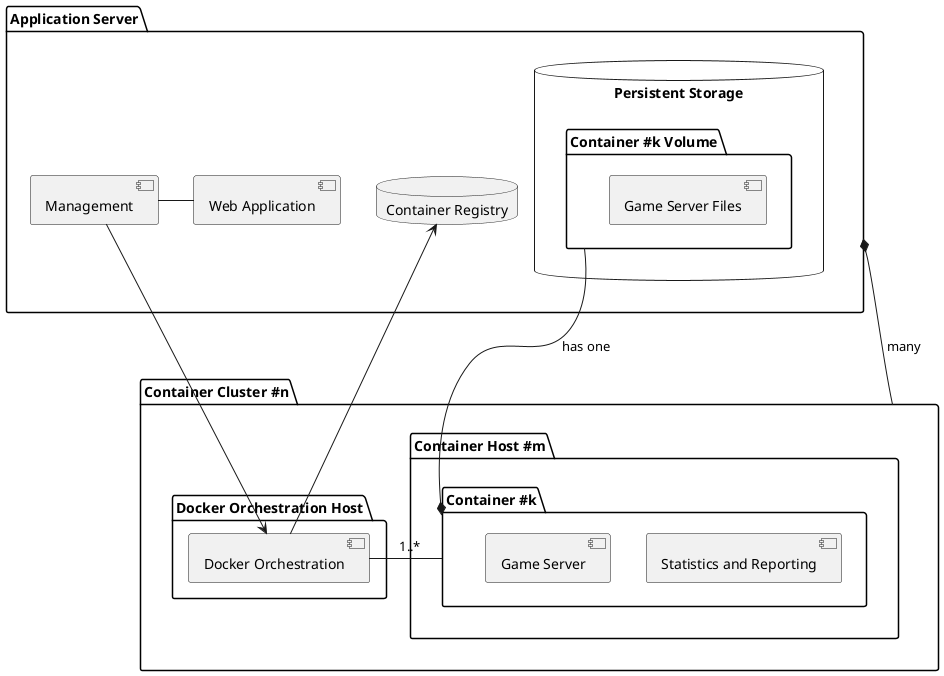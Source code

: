 @startuml

package "Application Server" as ApplicationServer {
    [Web Application] as WebApp
    [Management] as Mgt
    WebApp - Mgt
    database "Container Registry" as ContainerRegistry
    database "Persistent Storage" as PersistentStorage {
        folder "Container #k Volume" as ContainerVolume {
            [Game Server Files]
        }
    }
}

package "Container Cluster #n" as ContainerCluster  {
    package "Docker Orchestration Host" {
        [Docker Orchestration] as OrchHost
    }

    package "Container Host #m" as ContainerHost {
        package "Container #k" as Container {
            [Statistics and Reporting] as StatsAnReport
            [Game Server] as GameServer
        }
    }

    OrchHost - Container : 1..*
}

Mgt --> OrchHost
'Container --> PersistentStorage
OrchHost --> ContainerRegistry

'Investigate why "1" *-- "1" does not work
'Container "1" *-- "1" ContainerVolume
Container *-- ContainerVolume : has one

ApplicationServer *-- ContainerCluster : many

@enduml